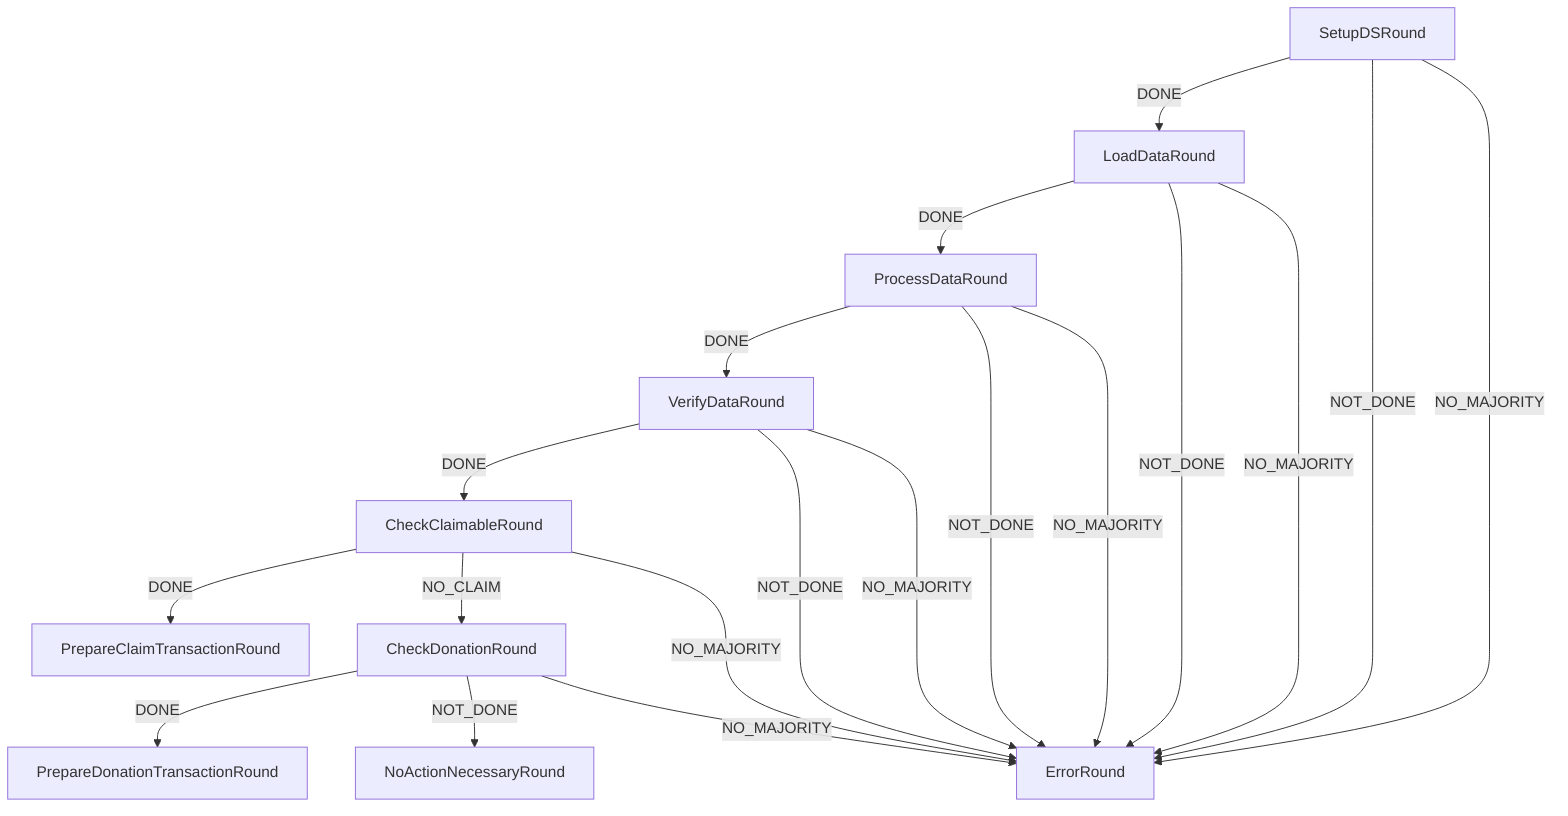 graph TD
  SetupDSRound
  ErrorRound
  CheckDonationRound
  ProcessDataRound
  PrepareClaimTransactionRound
  SetupDSRound
  PrepareDonationTransactionRound
  VerifyDataRound
  LoadDataRound
  NoActionNecessaryRound
  CheckClaimableRound
  CheckClaimableRound -->|DONE| PrepareClaimTransactionRound
  CheckClaimableRound -->|NO_CLAIM| CheckDonationRound
  CheckClaimableRound -->|NO_MAJORITY| ErrorRound
  CheckDonationRound -->|DONE| PrepareDonationTransactionRound
  CheckDonationRound -->|NOT_DONE| NoActionNecessaryRound
  CheckDonationRound -->|NO_MAJORITY| ErrorRound
  LoadDataRound -->|DONE| ProcessDataRound
  LoadDataRound -->|NOT_DONE| ErrorRound
  LoadDataRound -->|NO_MAJORITY| ErrorRound
  ProcessDataRound -->|DONE| VerifyDataRound
  ProcessDataRound -->|NOT_DONE| ErrorRound
  ProcessDataRound -->|NO_MAJORITY| ErrorRound
  SetupDSRound -->|DONE| LoadDataRound
  SetupDSRound -->|NOT_DONE| ErrorRound
  SetupDSRound -->|NO_MAJORITY| ErrorRound
  VerifyDataRound -->|DONE| CheckClaimableRound
  VerifyDataRound -->|NOT_DONE| ErrorRound
  VerifyDataRound -->|NO_MAJORITY| ErrorRound